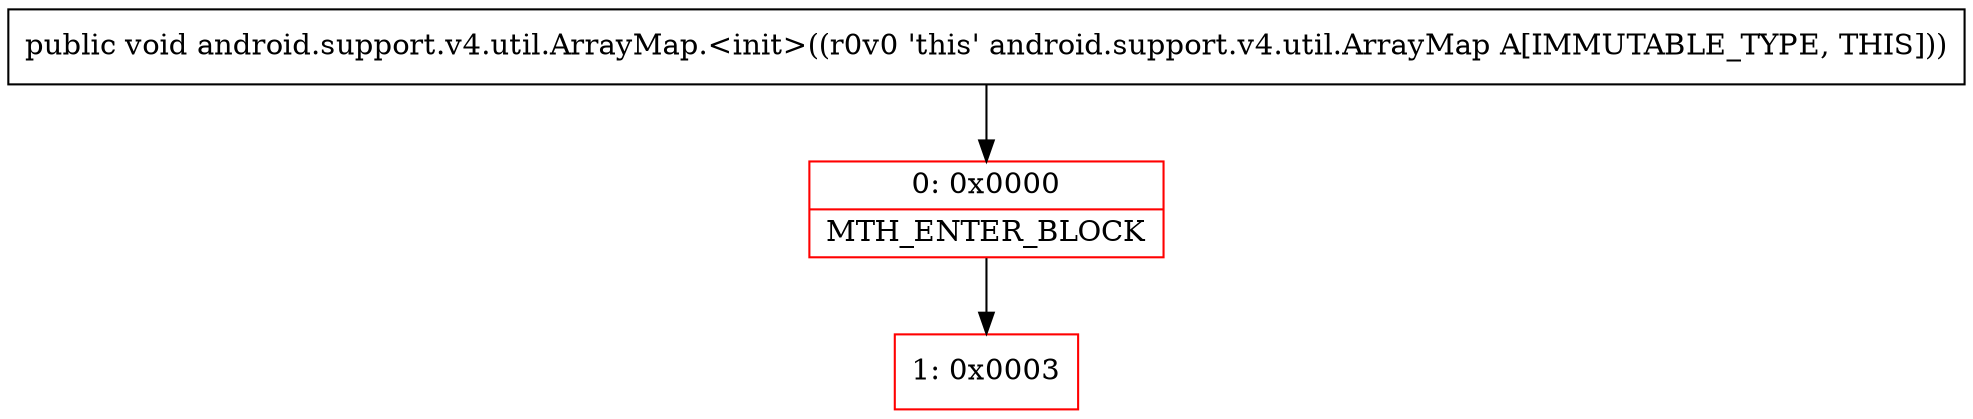 digraph "CFG forandroid.support.v4.util.ArrayMap.\<init\>()V" {
subgraph cluster_Region_894593184 {
label = "R(0)";
node [shape=record,color=blue];
}
Node_0 [shape=record,color=red,label="{0\:\ 0x0000|MTH_ENTER_BLOCK\l}"];
Node_1 [shape=record,color=red,label="{1\:\ 0x0003}"];
MethodNode[shape=record,label="{public void android.support.v4.util.ArrayMap.\<init\>((r0v0 'this' android.support.v4.util.ArrayMap A[IMMUTABLE_TYPE, THIS])) }"];
MethodNode -> Node_0;
Node_0 -> Node_1;
}

